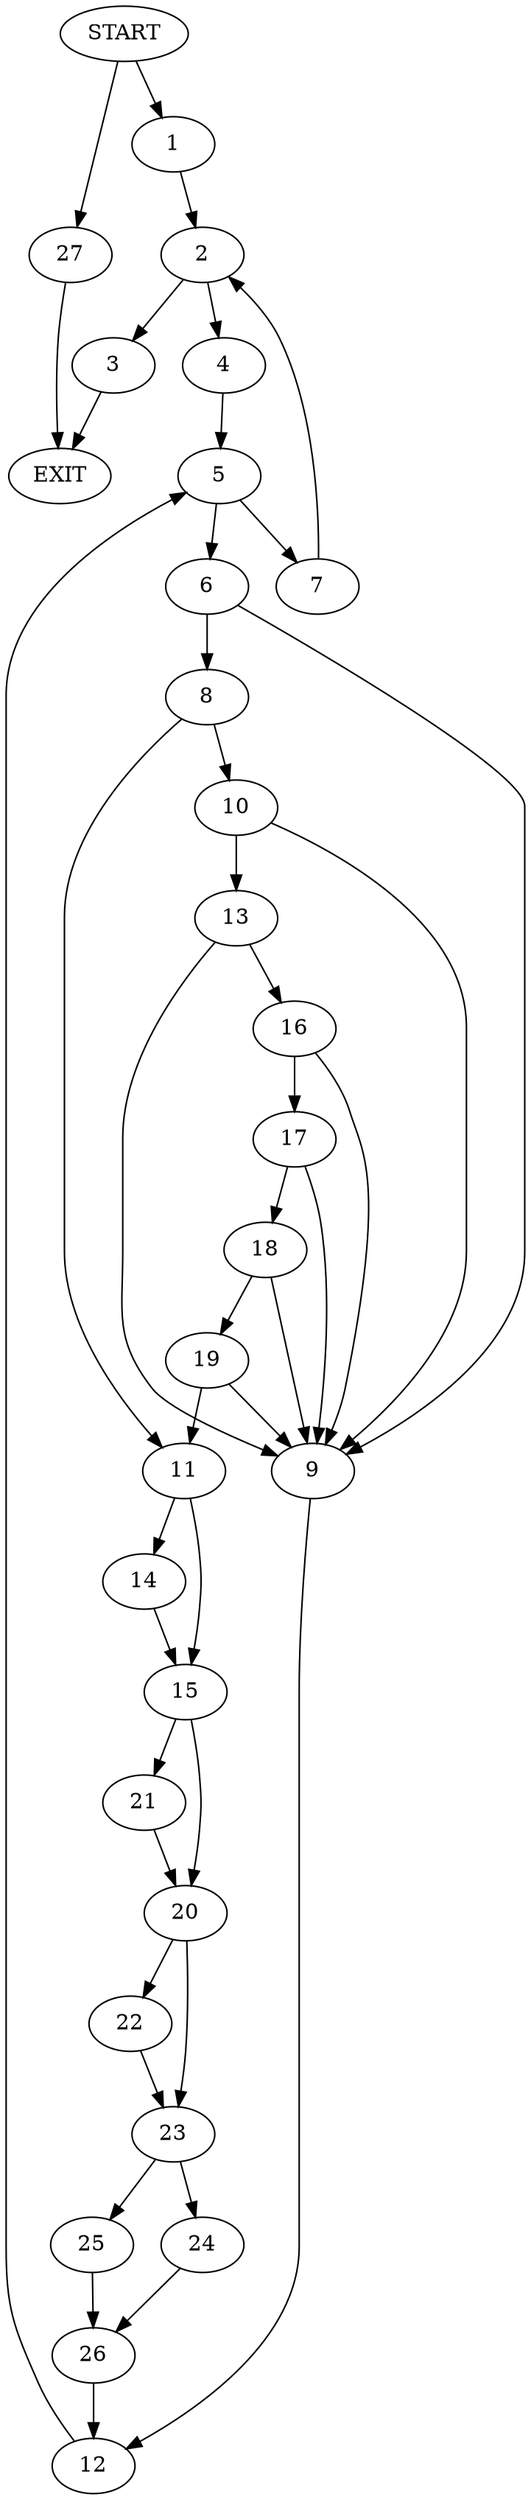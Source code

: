 digraph {
0 [label="START"]
28 [label="EXIT"]
0 -> 1
1 -> 2
2 -> 3
2 -> 4
4 -> 5
3 -> 28
5 -> 6
5 -> 7
6 -> 8
6 -> 9
7 -> 2
8 -> 10
8 -> 11
9 -> 12
10 -> 13
10 -> 9
11 -> 14
11 -> 15
13 -> 16
13 -> 9
16 -> 17
16 -> 9
17 -> 9
17 -> 18
18 -> 19
18 -> 9
19 -> 9
19 -> 11
14 -> 15
15 -> 20
15 -> 21
20 -> 22
20 -> 23
21 -> 20
23 -> 24
23 -> 25
22 -> 23
24 -> 26
25 -> 26
26 -> 12
12 -> 5
0 -> 27
27 -> 28
}

